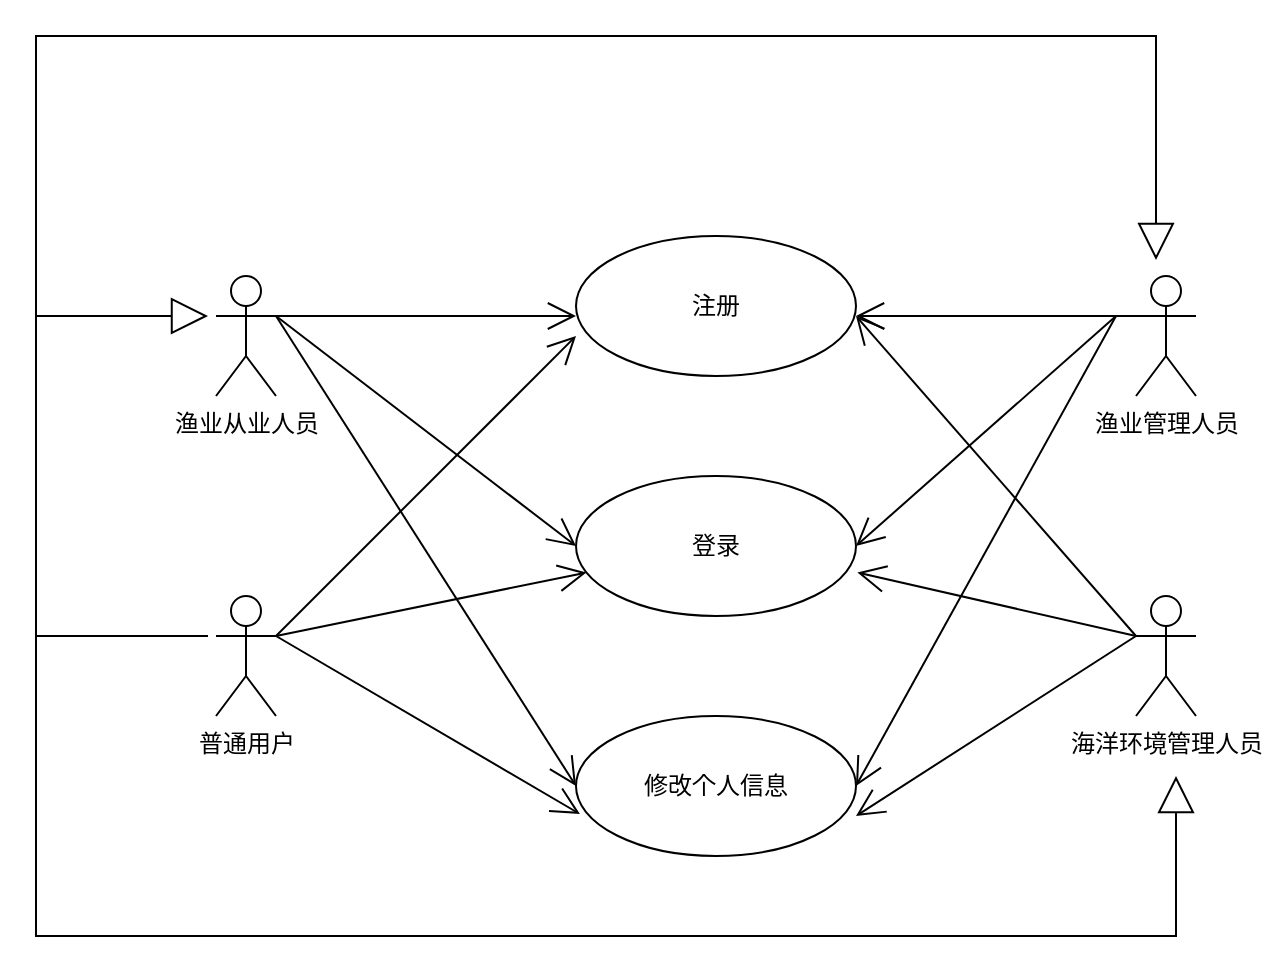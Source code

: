 <mxfile version="22.1.2" type="device">
  <diagram name="第 1 页" id="XsGUvNDsxMouqTkI2kdx">
    <mxGraphModel dx="842" dy="568" grid="0" gridSize="10" guides="1" tooltips="1" connect="1" arrows="1" fold="1" page="1" pageScale="1" pageWidth="827" pageHeight="1169" math="0" shadow="0">
      <root>
        <mxCell id="0" />
        <mxCell id="1" parent="0" />
        <mxCell id="rzy-87Mit6z_xIuDx0m0-7" value="普通用户" style="shape=umlActor;verticalLabelPosition=bottom;verticalAlign=top;html=1;" parent="1" vertex="1">
          <mxGeometry x="210" y="390" width="30" height="60" as="geometry" />
        </mxCell>
        <mxCell id="rzy-87Mit6z_xIuDx0m0-8" value="渔业从业人员" style="shape=umlActor;verticalLabelPosition=bottom;verticalAlign=top;html=1;" parent="1" vertex="1">
          <mxGeometry x="210" y="230" width="30" height="60" as="geometry" />
        </mxCell>
        <mxCell id="rzy-87Mit6z_xIuDx0m0-9" value="海洋环境管理人员" style="shape=umlActor;verticalLabelPosition=bottom;verticalAlign=top;html=1;" parent="1" vertex="1">
          <mxGeometry x="670" y="390" width="30" height="60" as="geometry" />
        </mxCell>
        <mxCell id="rzy-87Mit6z_xIuDx0m0-10" value="渔业管理人员" style="shape=umlActor;verticalLabelPosition=bottom;verticalAlign=top;html=1;" parent="1" vertex="1">
          <mxGeometry x="670" y="230" width="30" height="60" as="geometry" />
        </mxCell>
        <mxCell id="rzy-87Mit6z_xIuDx0m0-12" value="注册" style="ellipse;whiteSpace=wrap;html=1;" parent="1" vertex="1">
          <mxGeometry x="390" y="210" width="140" height="70" as="geometry" />
        </mxCell>
        <mxCell id="rzy-87Mit6z_xIuDx0m0-13" value="登录" style="ellipse;whiteSpace=wrap;html=1;" parent="1" vertex="1">
          <mxGeometry x="390" y="330" width="140" height="70" as="geometry" />
        </mxCell>
        <mxCell id="rzy-87Mit6z_xIuDx0m0-14" value="修改个人信息" style="ellipse;whiteSpace=wrap;html=1;" parent="1" vertex="1">
          <mxGeometry x="390" y="450" width="140" height="70" as="geometry" />
        </mxCell>
        <mxCell id="rzy-87Mit6z_xIuDx0m0-24" value="" style="endArrow=open;endFill=1;endSize=12;html=1;rounded=0;" parent="1" edge="1">
          <mxGeometry width="160" relative="1" as="geometry">
            <mxPoint x="240" y="250" as="sourcePoint" />
            <mxPoint x="390" y="250" as="targetPoint" />
          </mxGeometry>
        </mxCell>
        <mxCell id="rzy-87Mit6z_xIuDx0m0-25" value="" style="endArrow=open;endFill=1;endSize=12;html=1;rounded=0;entryX=0;entryY=0.5;entryDx=0;entryDy=0;" parent="1" target="rzy-87Mit6z_xIuDx0m0-13" edge="1">
          <mxGeometry width="160" relative="1" as="geometry">
            <mxPoint x="240" y="250" as="sourcePoint" />
            <mxPoint x="400" y="250" as="targetPoint" />
          </mxGeometry>
        </mxCell>
        <mxCell id="rzy-87Mit6z_xIuDx0m0-26" value="" style="endArrow=open;endFill=1;endSize=12;html=1;rounded=0;entryX=0;entryY=0.5;entryDx=0;entryDy=0;" parent="1" target="rzy-87Mit6z_xIuDx0m0-14" edge="1">
          <mxGeometry width="160" relative="1" as="geometry">
            <mxPoint x="240" y="250" as="sourcePoint" />
            <mxPoint x="400" y="250" as="targetPoint" />
          </mxGeometry>
        </mxCell>
        <mxCell id="rzy-87Mit6z_xIuDx0m0-27" value="" style="endArrow=open;endFill=1;endSize=12;html=1;rounded=0;entryX=0;entryY=0.714;entryDx=0;entryDy=0;entryPerimeter=0;" parent="1" target="rzy-87Mit6z_xIuDx0m0-12" edge="1">
          <mxGeometry width="160" relative="1" as="geometry">
            <mxPoint x="240" y="410" as="sourcePoint" />
            <mxPoint x="400" y="410" as="targetPoint" />
          </mxGeometry>
        </mxCell>
        <mxCell id="rzy-87Mit6z_xIuDx0m0-28" value="" style="endArrow=open;endFill=1;endSize=12;html=1;rounded=0;" parent="1" target="rzy-87Mit6z_xIuDx0m0-13" edge="1">
          <mxGeometry width="160" relative="1" as="geometry">
            <mxPoint x="240" y="410" as="sourcePoint" />
            <mxPoint x="400" y="410" as="targetPoint" />
          </mxGeometry>
        </mxCell>
        <mxCell id="rzy-87Mit6z_xIuDx0m0-29" value="" style="endArrow=open;endFill=1;endSize=12;html=1;rounded=0;entryX=0.014;entryY=0.7;entryDx=0;entryDy=0;entryPerimeter=0;" parent="1" target="rzy-87Mit6z_xIuDx0m0-14" edge="1">
          <mxGeometry width="160" relative="1" as="geometry">
            <mxPoint x="240" y="410" as="sourcePoint" />
            <mxPoint x="400" y="410" as="targetPoint" />
          </mxGeometry>
        </mxCell>
        <mxCell id="rzy-87Mit6z_xIuDx0m0-30" value="" style="endArrow=open;endFill=1;endSize=12;html=1;rounded=0;" parent="1" edge="1">
          <mxGeometry width="160" relative="1" as="geometry">
            <mxPoint x="670" y="250" as="sourcePoint" />
            <mxPoint x="530" y="250" as="targetPoint" />
          </mxGeometry>
        </mxCell>
        <mxCell id="rzy-87Mit6z_xIuDx0m0-31" value="" style="endArrow=open;endFill=1;endSize=12;html=1;rounded=0;entryX=1;entryY=0.5;entryDx=0;entryDy=0;" parent="1" target="rzy-87Mit6z_xIuDx0m0-13" edge="1">
          <mxGeometry width="160" relative="1" as="geometry">
            <mxPoint x="660" y="250" as="sourcePoint" />
            <mxPoint x="820" y="250" as="targetPoint" />
          </mxGeometry>
        </mxCell>
        <mxCell id="rzy-87Mit6z_xIuDx0m0-32" value="" style="endArrow=open;endFill=1;endSize=12;html=1;rounded=0;entryX=1;entryY=0.5;entryDx=0;entryDy=0;" parent="1" target="rzy-87Mit6z_xIuDx0m0-14" edge="1">
          <mxGeometry width="160" relative="1" as="geometry">
            <mxPoint x="660" y="250" as="sourcePoint" />
            <mxPoint x="820" y="250" as="targetPoint" />
          </mxGeometry>
        </mxCell>
        <mxCell id="rzy-87Mit6z_xIuDx0m0-33" value="" style="endArrow=open;endFill=1;endSize=12;html=1;rounded=0;" parent="1" edge="1">
          <mxGeometry width="160" relative="1" as="geometry">
            <mxPoint x="670" y="410" as="sourcePoint" />
            <mxPoint x="530" y="250" as="targetPoint" />
          </mxGeometry>
        </mxCell>
        <mxCell id="rzy-87Mit6z_xIuDx0m0-34" value="" style="endArrow=open;endFill=1;endSize=12;html=1;rounded=0;entryX=1.005;entryY=0.69;entryDx=0;entryDy=0;entryPerimeter=0;" parent="1" target="rzy-87Mit6z_xIuDx0m0-13" edge="1">
          <mxGeometry width="160" relative="1" as="geometry">
            <mxPoint x="670" y="410" as="sourcePoint" />
            <mxPoint x="830" y="410" as="targetPoint" />
          </mxGeometry>
        </mxCell>
        <mxCell id="rzy-87Mit6z_xIuDx0m0-35" value="" style="endArrow=open;endFill=1;endSize=12;html=1;rounded=0;entryX=1;entryY=0.714;entryDx=0;entryDy=0;entryPerimeter=0;" parent="1" target="rzy-87Mit6z_xIuDx0m0-14" edge="1">
          <mxGeometry width="160" relative="1" as="geometry">
            <mxPoint x="670" y="410" as="sourcePoint" />
            <mxPoint x="830" y="410" as="targetPoint" />
          </mxGeometry>
        </mxCell>
        <mxCell id="TXpr2kqqauUkXq4H6N8P-2" value="" style="endArrow=block;endSize=16;endFill=0;html=1;rounded=0;entryX=0;entryY=0.333;entryDx=0;entryDy=0;entryPerimeter=0;" edge="1" parent="1">
          <mxGeometry width="160" relative="1" as="geometry">
            <mxPoint x="206" y="410" as="sourcePoint" />
            <mxPoint x="206" y="250" as="targetPoint" />
            <Array as="points">
              <mxPoint x="120" y="410" />
              <mxPoint x="120" y="250" />
            </Array>
          </mxGeometry>
        </mxCell>
        <mxCell id="TXpr2kqqauUkXq4H6N8P-3" value="" style="endArrow=block;endSize=16;endFill=0;html=1;rounded=0;" edge="1" parent="1">
          <mxGeometry width="160" relative="1" as="geometry">
            <mxPoint x="120" y="256" as="sourcePoint" />
            <mxPoint x="680" y="222" as="targetPoint" />
            <Array as="points">
              <mxPoint x="120" y="110" />
              <mxPoint x="680" y="110" />
            </Array>
          </mxGeometry>
        </mxCell>
        <mxCell id="TXpr2kqqauUkXq4H6N8P-4" value="" style="endArrow=block;endSize=16;endFill=0;html=1;rounded=0;" edge="1" parent="1">
          <mxGeometry width="160" relative="1" as="geometry">
            <mxPoint x="120" y="410" as="sourcePoint" />
            <mxPoint x="690" y="480" as="targetPoint" />
            <Array as="points">
              <mxPoint x="120" y="560" />
              <mxPoint x="690" y="560" />
            </Array>
          </mxGeometry>
        </mxCell>
      </root>
    </mxGraphModel>
  </diagram>
</mxfile>

